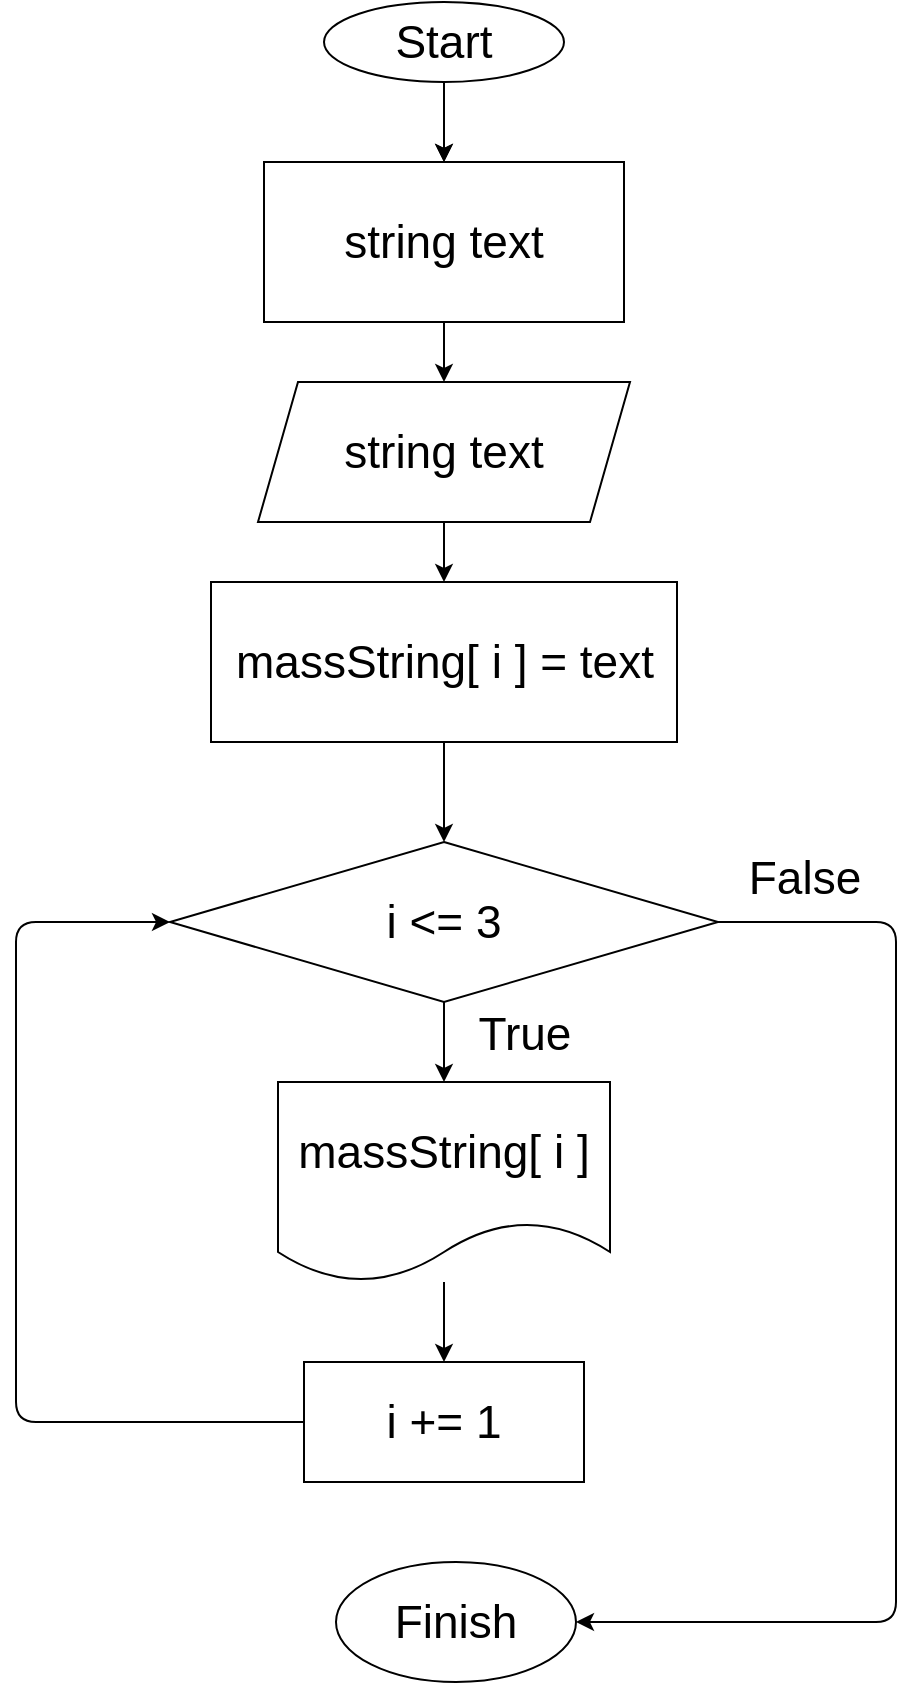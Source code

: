 <mxfile>
    <diagram id="aX3PID1TVvRk3dOohZr7" name="Страница 1">
        <mxGraphModel dx="1082" dy="526" grid="1" gridSize="10" guides="1" tooltips="1" connect="1" arrows="1" fold="1" page="1" pageScale="1" pageWidth="827" pageHeight="1169" math="0" shadow="0">
            <root>
                <mxCell id="0"/>
                <mxCell id="1" parent="0"/>
                <mxCell id="16" value="" style="edgeStyle=none;html=1;fontSize=23;" edge="1" parent="1" source="17" target="19">
                    <mxGeometry relative="1" as="geometry"/>
                </mxCell>
                <mxCell id="37" value="" style="edgeStyle=none;html=1;" edge="1" parent="1" source="17" target="19">
                    <mxGeometry relative="1" as="geometry"/>
                </mxCell>
                <mxCell id="17" value="Start" style="ellipse;whiteSpace=wrap;html=1;fontSize=23;" vertex="1" parent="1">
                    <mxGeometry x="304" y="20" width="120" height="40" as="geometry"/>
                </mxCell>
                <mxCell id="36" style="edgeStyle=none;html=1;entryX=0.5;entryY=0;entryDx=0;entryDy=0;" edge="1" parent="1" source="19" target="34">
                    <mxGeometry relative="1" as="geometry"/>
                </mxCell>
                <mxCell id="19" value="string text&lt;br&gt;" style="whiteSpace=wrap;html=1;fontSize=23;" vertex="1" parent="1">
                    <mxGeometry x="274" y="100" width="180" height="80" as="geometry"/>
                </mxCell>
                <mxCell id="47" value="" style="edgeStyle=none;html=1;" edge="1" parent="1" source="24" target="42">
                    <mxGeometry relative="1" as="geometry"/>
                </mxCell>
                <mxCell id="53" value="" style="edgeStyle=none;html=1;" edge="1" parent="1" source="24" target="29">
                    <mxGeometry relative="1" as="geometry">
                        <Array as="points">
                            <mxPoint x="590" y="480"/>
                            <mxPoint x="590" y="830"/>
                        </Array>
                    </mxGeometry>
                </mxCell>
                <mxCell id="24" value="i &amp;lt;= 3" style="rhombus;whiteSpace=wrap;html=1;fontSize=23;" vertex="1" parent="1">
                    <mxGeometry x="227" y="440" width="274" height="80" as="geometry"/>
                </mxCell>
                <mxCell id="29" value="Finish" style="ellipse;whiteSpace=wrap;html=1;fontSize=23;" vertex="1" parent="1">
                    <mxGeometry x="310" y="800" width="120" height="60" as="geometry"/>
                </mxCell>
                <mxCell id="41" value="" style="edgeStyle=none;html=1;" edge="1" parent="1" source="34" target="40">
                    <mxGeometry relative="1" as="geometry"/>
                </mxCell>
                <mxCell id="34" value="&lt;span style=&quot;font-size: 23px&quot;&gt;string text&lt;/span&gt;" style="shape=parallelogram;perimeter=parallelogramPerimeter;whiteSpace=wrap;html=1;fixedSize=1;" vertex="1" parent="1">
                    <mxGeometry x="271" y="210" width="186" height="70" as="geometry"/>
                </mxCell>
                <mxCell id="46" value="" style="edgeStyle=none;html=1;" edge="1" parent="1" source="40" target="24">
                    <mxGeometry relative="1" as="geometry"/>
                </mxCell>
                <mxCell id="40" value="massString[ i ] = text" style="whiteSpace=wrap;html=1;fontSize=23;" vertex="1" parent="1">
                    <mxGeometry x="247.5" y="310" width="233" height="80" as="geometry"/>
                </mxCell>
                <mxCell id="50" value="" style="edgeStyle=none;html=1;" edge="1" parent="1" source="42" target="49">
                    <mxGeometry relative="1" as="geometry"/>
                </mxCell>
                <mxCell id="42" value="&lt;span style=&quot;font-size: 23px&quot;&gt;massString[ i ]&lt;/span&gt;" style="shape=document;whiteSpace=wrap;html=1;boundedLbl=1;" vertex="1" parent="1">
                    <mxGeometry x="281" y="560" width="166" height="100" as="geometry"/>
                </mxCell>
                <mxCell id="48" value="True" style="edgeLabel;html=1;align=center;verticalAlign=middle;resizable=0;points=[];fontSize=23;" vertex="1" connectable="0" parent="1">
                    <mxGeometry x="310" y="510.005" as="geometry">
                        <mxPoint x="94" y="26" as="offset"/>
                    </mxGeometry>
                </mxCell>
                <mxCell id="52" value="" style="edgeStyle=none;html=1;entryX=0;entryY=0.5;entryDx=0;entryDy=0;" edge="1" parent="1" source="49" target="24">
                    <mxGeometry relative="1" as="geometry">
                        <mxPoint x="184" y="730" as="targetPoint"/>
                        <Array as="points">
                            <mxPoint x="150" y="730"/>
                            <mxPoint x="150" y="610"/>
                            <mxPoint x="150" y="480"/>
                        </Array>
                    </mxGeometry>
                </mxCell>
                <mxCell id="49" value="i += 1" style="whiteSpace=wrap;html=1;fontSize=23;" vertex="1" parent="1">
                    <mxGeometry x="294" y="700" width="140" height="60" as="geometry"/>
                </mxCell>
                <mxCell id="54" value="False" style="edgeLabel;html=1;align=center;verticalAlign=middle;resizable=0;points=[];fontSize=23;" vertex="1" connectable="0" parent="1">
                    <mxGeometry x="525.545" y="340" as="geometry">
                        <mxPoint x="18" y="118" as="offset"/>
                    </mxGeometry>
                </mxCell>
            </root>
        </mxGraphModel>
    </diagram>
</mxfile>